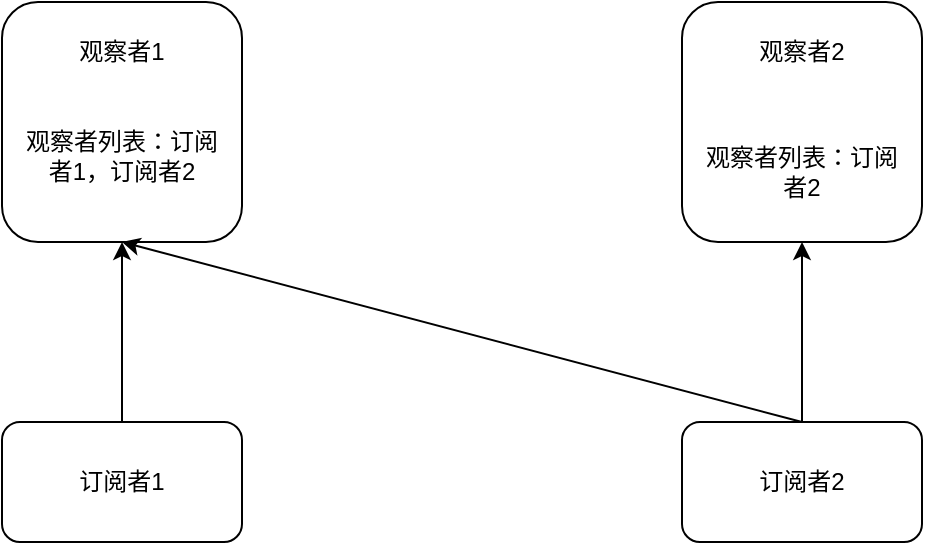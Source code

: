 <mxfile version="16.5.1" type="device"><diagram id="KYqExr-i4gYfw5xszReo" name="第 1 页"><mxGraphModel dx="1018" dy="672" grid="1" gridSize="10" guides="1" tooltips="1" connect="1" arrows="1" fold="1" page="1" pageScale="1" pageWidth="827" pageHeight="1169" math="0" shadow="0"><root><mxCell id="0"/><mxCell id="1" parent="0"/><mxCell id="wdOnRxoSaQX1Qt0zQEXd-1" value="" style="rounded=1;whiteSpace=wrap;html=1;" vertex="1" parent="1"><mxGeometry x="190" y="170" width="120" height="120" as="geometry"/></mxCell><mxCell id="wdOnRxoSaQX1Qt0zQEXd-3" value="订阅者1" style="rounded=1;whiteSpace=wrap;html=1;" vertex="1" parent="1"><mxGeometry x="190" y="380" width="120" height="60" as="geometry"/></mxCell><mxCell id="wdOnRxoSaQX1Qt0zQEXd-4" value="&lt;span&gt;订阅者2&lt;/span&gt;" style="rounded=1;whiteSpace=wrap;html=1;" vertex="1" parent="1"><mxGeometry x="530" y="380" width="120" height="60" as="geometry"/></mxCell><mxCell id="wdOnRxoSaQX1Qt0zQEXd-6" value="" style="rounded=1;whiteSpace=wrap;html=1;" vertex="1" parent="1"><mxGeometry x="530" y="170" width="120" height="120" as="geometry"/></mxCell><mxCell id="wdOnRxoSaQX1Qt0zQEXd-7" value="" style="endArrow=classic;html=1;rounded=0;exitX=0.5;exitY=0;exitDx=0;exitDy=0;entryX=0.5;entryY=1;entryDx=0;entryDy=0;" edge="1" parent="1" source="wdOnRxoSaQX1Qt0zQEXd-3" target="wdOnRxoSaQX1Qt0zQEXd-1"><mxGeometry width="50" height="50" relative="1" as="geometry"><mxPoint x="180" y="370" as="sourcePoint"/><mxPoint x="230" y="320" as="targetPoint"/></mxGeometry></mxCell><mxCell id="wdOnRxoSaQX1Qt0zQEXd-10" value="" style="endArrow=classic;html=1;rounded=0;exitX=0.5;exitY=0;exitDx=0;exitDy=0;entryX=0.5;entryY=1;entryDx=0;entryDy=0;" edge="1" parent="1" source="wdOnRxoSaQX1Qt0zQEXd-4" target="wdOnRxoSaQX1Qt0zQEXd-6"><mxGeometry width="50" height="50" relative="1" as="geometry"><mxPoint x="440" y="360" as="sourcePoint"/><mxPoint x="490" y="310" as="targetPoint"/></mxGeometry></mxCell><mxCell id="wdOnRxoSaQX1Qt0zQEXd-11" value="" style="endArrow=classic;html=1;rounded=0;exitX=0.5;exitY=0;exitDx=0;exitDy=0;entryX=0.5;entryY=1;entryDx=0;entryDy=0;" edge="1" parent="1" source="wdOnRxoSaQX1Qt0zQEXd-4" target="wdOnRxoSaQX1Qt0zQEXd-1"><mxGeometry width="50" height="50" relative="1" as="geometry"><mxPoint x="410" y="340" as="sourcePoint"/><mxPoint x="460" y="290" as="targetPoint"/></mxGeometry></mxCell><mxCell id="wdOnRxoSaQX1Qt0zQEXd-14" value="观察者1" style="text;html=1;strokeColor=none;fillColor=none;align=center;verticalAlign=middle;whiteSpace=wrap;rounded=0;" vertex="1" parent="1"><mxGeometry x="220" y="180" width="60" height="30" as="geometry"/></mxCell><mxCell id="wdOnRxoSaQX1Qt0zQEXd-15" value="观察者2" style="text;html=1;strokeColor=none;fillColor=none;align=center;verticalAlign=middle;whiteSpace=wrap;rounded=0;" vertex="1" parent="1"><mxGeometry x="560" y="180" width="60" height="30" as="geometry"/></mxCell><mxCell id="wdOnRxoSaQX1Qt0zQEXd-16" value="观察者列表：订阅者1，订阅者2" style="text;html=1;strokeColor=none;fillColor=none;align=center;verticalAlign=middle;whiteSpace=wrap;rounded=0;" vertex="1" parent="1"><mxGeometry x="200" y="232" width="100" height="30" as="geometry"/></mxCell><mxCell id="wdOnRxoSaQX1Qt0zQEXd-17" value="观察者列表：订阅者2" style="text;html=1;strokeColor=none;fillColor=none;align=center;verticalAlign=middle;whiteSpace=wrap;rounded=0;" vertex="1" parent="1"><mxGeometry x="540" y="240" width="100" height="30" as="geometry"/></mxCell></root></mxGraphModel></diagram></mxfile>